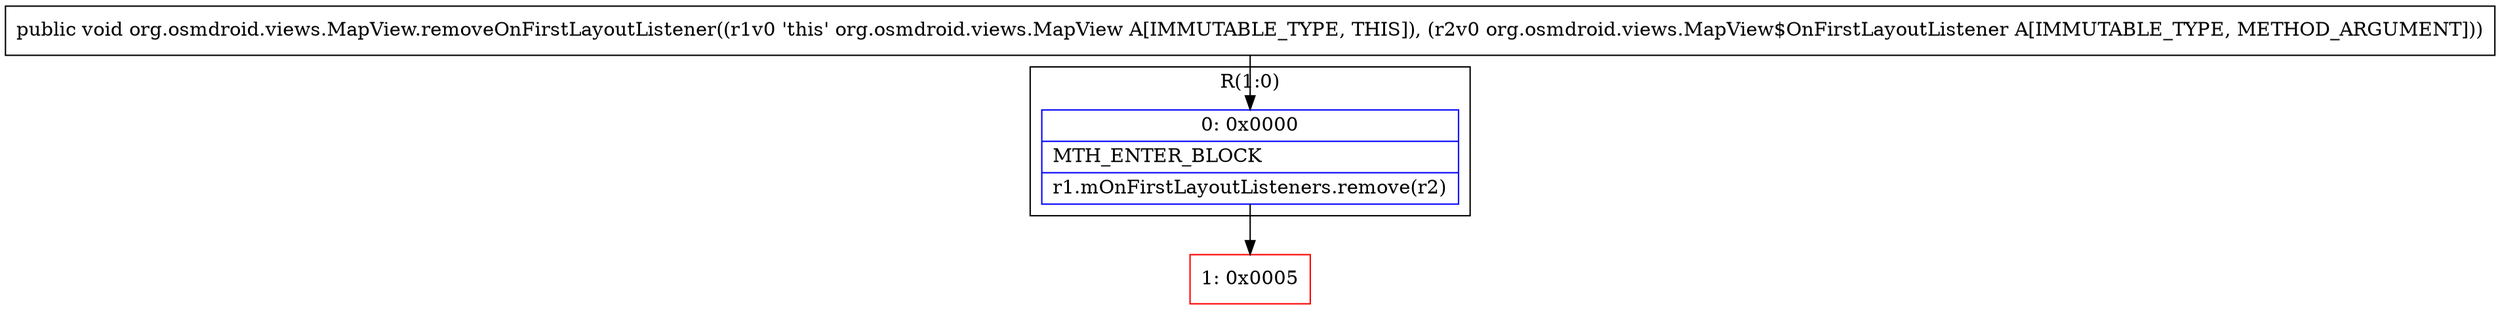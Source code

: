digraph "CFG fororg.osmdroid.views.MapView.removeOnFirstLayoutListener(Lorg\/osmdroid\/views\/MapView$OnFirstLayoutListener;)V" {
subgraph cluster_Region_1434650925 {
label = "R(1:0)";
node [shape=record,color=blue];
Node_0 [shape=record,label="{0\:\ 0x0000|MTH_ENTER_BLOCK\l|r1.mOnFirstLayoutListeners.remove(r2)\l}"];
}
Node_1 [shape=record,color=red,label="{1\:\ 0x0005}"];
MethodNode[shape=record,label="{public void org.osmdroid.views.MapView.removeOnFirstLayoutListener((r1v0 'this' org.osmdroid.views.MapView A[IMMUTABLE_TYPE, THIS]), (r2v0 org.osmdroid.views.MapView$OnFirstLayoutListener A[IMMUTABLE_TYPE, METHOD_ARGUMENT])) }"];
MethodNode -> Node_0;
Node_0 -> Node_1;
}

